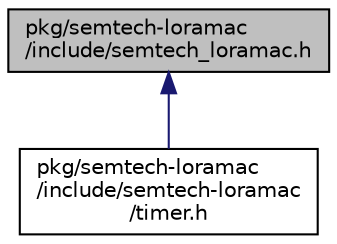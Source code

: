 digraph "pkg/semtech-loramac/include/semtech_loramac.h"
{
 // LATEX_PDF_SIZE
  edge [fontname="Helvetica",fontsize="10",labelfontname="Helvetica",labelfontsize="10"];
  node [fontname="Helvetica",fontsize="10",shape=record];
  Node1 [label="pkg/semtech-loramac\l/include/semtech_loramac.h",height=0.2,width=0.4,color="black", fillcolor="grey75", style="filled", fontcolor="black",tooltip="Public API and definitions of the Semtech LoRaMAC."];
  Node1 -> Node2 [dir="back",color="midnightblue",fontsize="10",style="solid",fontname="Helvetica"];
  Node2 [label="pkg/semtech-loramac\l/include/semtech-loramac\l/timer.h",height=0.2,width=0.4,color="black", fillcolor="white", style="filled",URL="$pkg_2semtech-loramac_2include_2semtech-loramac_2timer_8h.html",tooltip="Semtech LoRaMAC timer compatibility definitions."];
}

